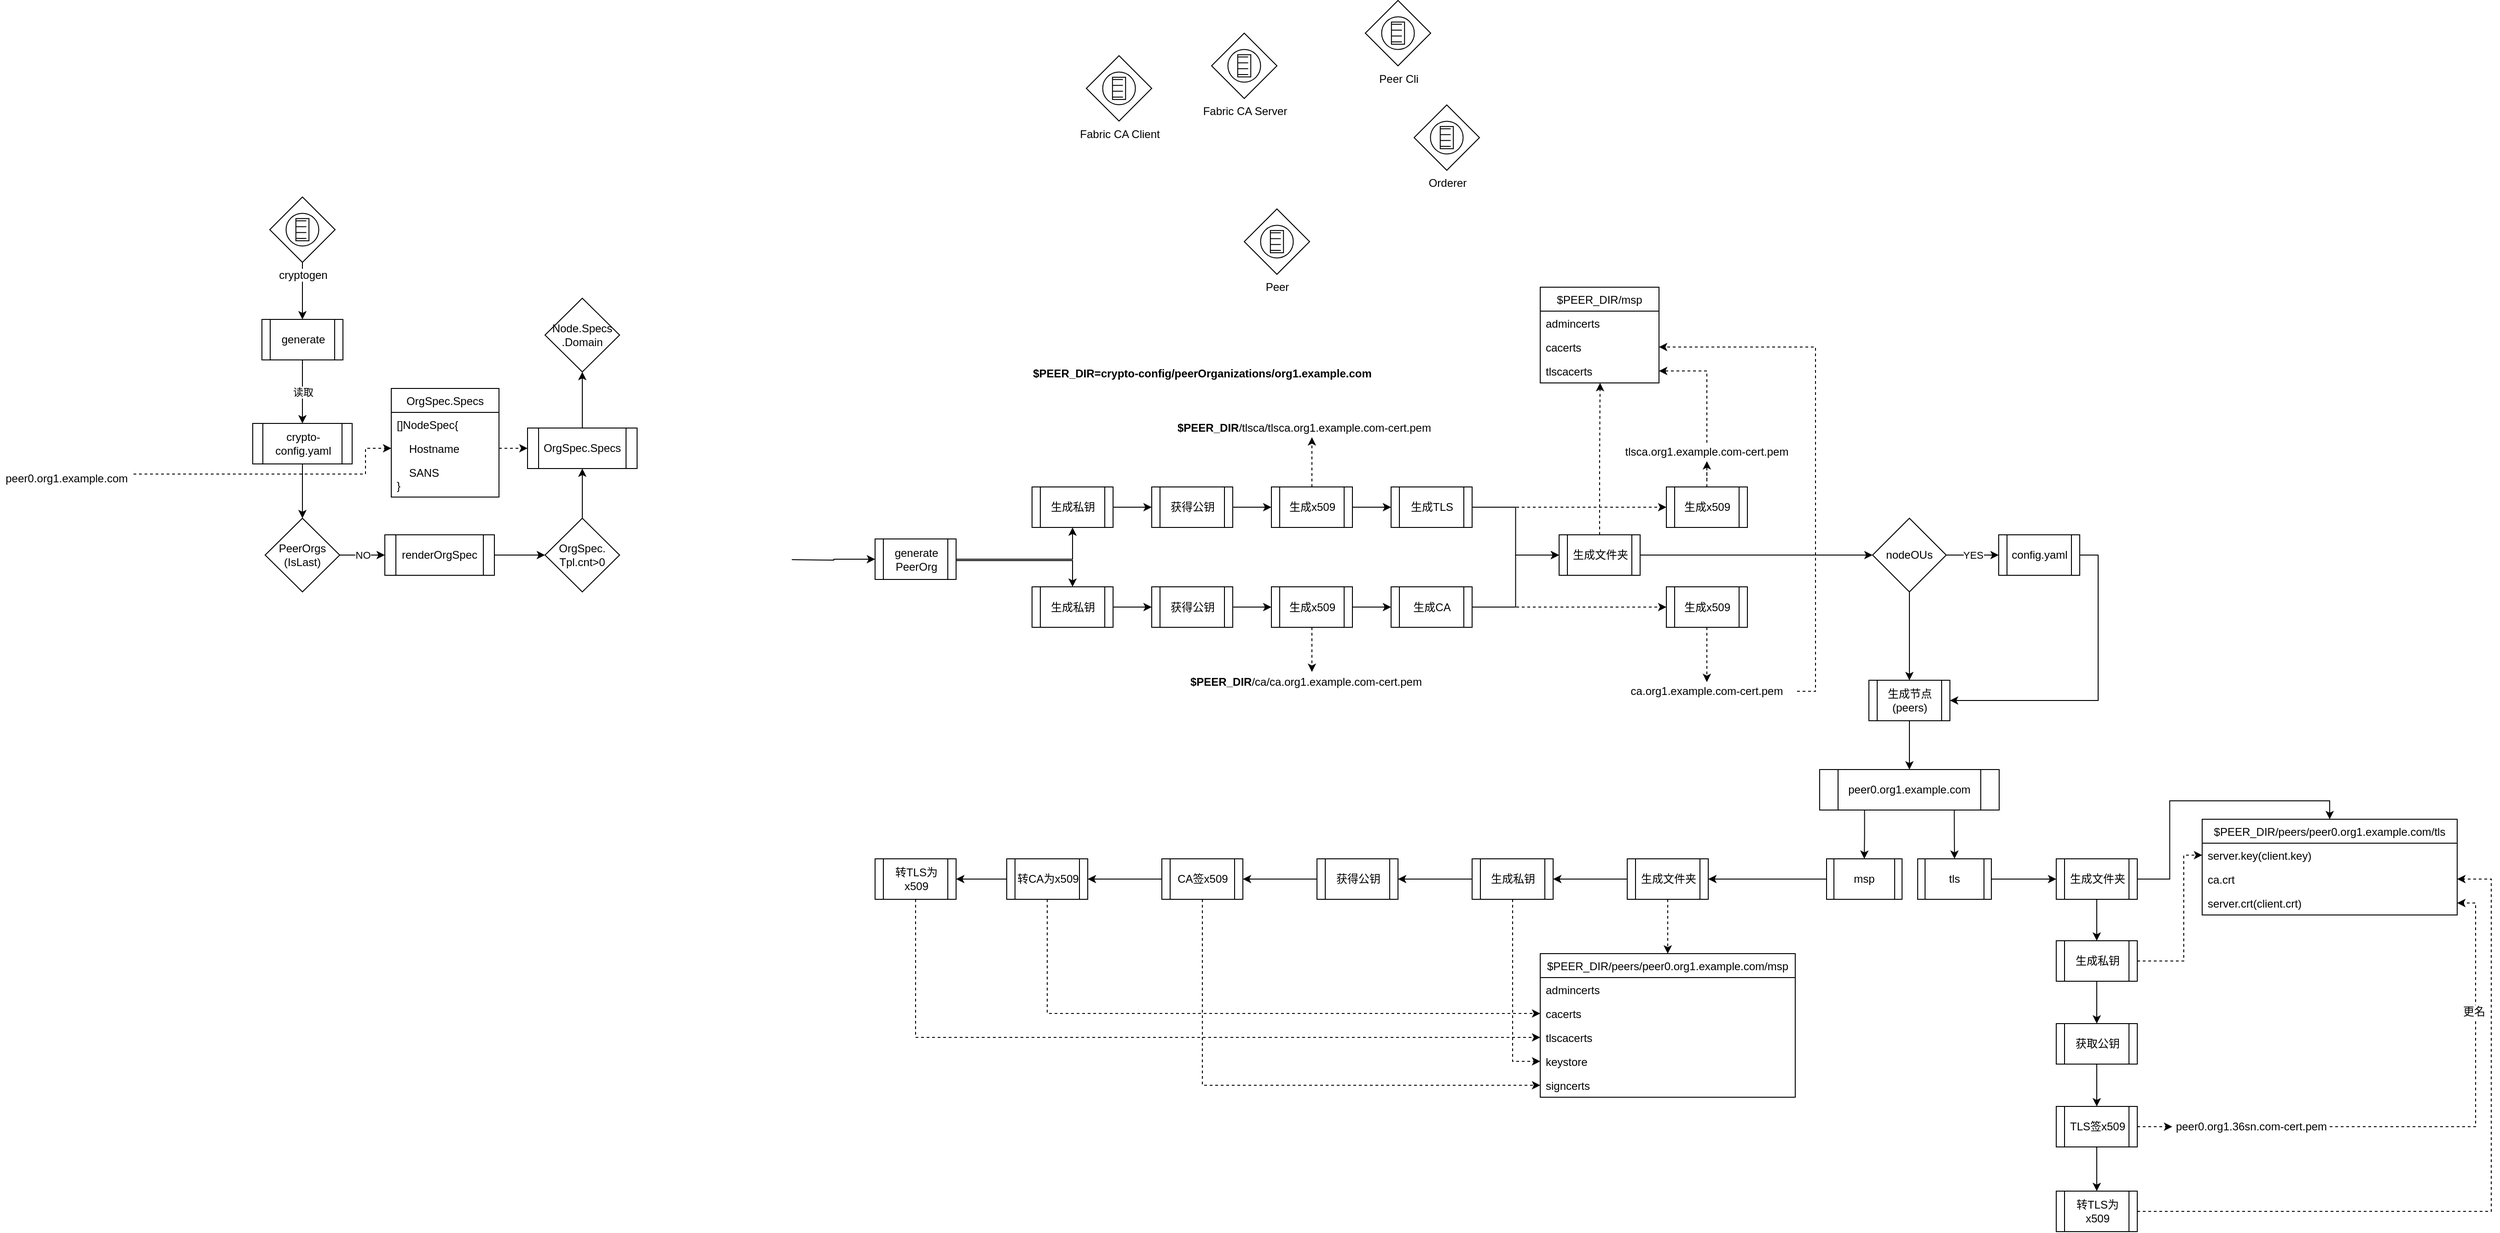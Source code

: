 <mxfile version="12.3.9" type="github" pages="1">
  <diagram id="f92AYcMgAs4UJ2Xm7mpZ" name="第 1 页">
    <mxGraphModel dx="2622" dy="794" grid="0" gridSize="10" guides="1" tooltips="1" connect="1" arrows="1" fold="1" page="0" pageScale="1" pageWidth="827" pageHeight="1169" math="0" shadow="0">
      <root>
        <mxCell id="0"/>
        <mxCell id="1" parent="0"/>
        <mxCell id="DQnRa8WI4qb7TQZ2dNu7-1" value="Fabric CA Server" style="shape=mxgraph.bpmn.shape;html=1;verticalLabelPosition=bottom;labelBackgroundColor=#ffffff;verticalAlign=top;align=center;perimeter=rhombusPerimeter;background=gateway;outlineConnect=0;outline=standard;symbol=conditional;" parent="1" vertex="1">
          <mxGeometry x="248" y="334" width="71" height="71" as="geometry"/>
        </mxCell>
        <mxCell id="DQnRa8WI4qb7TQZ2dNu7-2" value="Orderer" style="shape=mxgraph.bpmn.shape;html=1;verticalLabelPosition=bottom;labelBackgroundColor=#ffffff;verticalAlign=top;align=center;perimeter=rhombusPerimeter;background=gateway;outlineConnect=0;outline=standard;symbol=conditional;" parent="1" vertex="1">
          <mxGeometry x="468" y="412" width="71" height="71" as="geometry"/>
        </mxCell>
        <mxCell id="DQnRa8WI4qb7TQZ2dNu7-3" value="Peer&lt;br&gt;" style="shape=mxgraph.bpmn.shape;html=1;verticalLabelPosition=bottom;labelBackgroundColor=#ffffff;verticalAlign=top;align=center;perimeter=rhombusPerimeter;background=gateway;outlineConnect=0;outline=standard;symbol=conditional;" parent="1" vertex="1">
          <mxGeometry x="283.5" y="525" width="71" height="71" as="geometry"/>
        </mxCell>
        <mxCell id="DQnRa8WI4qb7TQZ2dNu7-4" value="Fabric CA Client&lt;br&gt;" style="shape=mxgraph.bpmn.shape;html=1;verticalLabelPosition=bottom;labelBackgroundColor=#ffffff;verticalAlign=top;align=center;perimeter=rhombusPerimeter;background=gateway;outlineConnect=0;outline=standard;symbol=conditional;" parent="1" vertex="1">
          <mxGeometry x="112" y="358.5" width="71" height="71" as="geometry"/>
        </mxCell>
        <mxCell id="DQnRa8WI4qb7TQZ2dNu7-5" value="Peer Cli" style="shape=mxgraph.bpmn.shape;html=1;verticalLabelPosition=bottom;labelBackgroundColor=#ffffff;verticalAlign=top;align=center;perimeter=rhombusPerimeter;background=gateway;outlineConnect=0;outline=standard;symbol=conditional;" parent="1" vertex="1">
          <mxGeometry x="415" y="298.5" width="71" height="71" as="geometry"/>
        </mxCell>
        <mxCell id="DQnRa8WI4qb7TQZ2dNu7-8" style="edgeStyle=orthogonalEdgeStyle;rounded=0;orthogonalLoop=1;jettySize=auto;html=1;exitX=0.994;exitY=0.534;exitDx=0;exitDy=0;exitPerimeter=0;" parent="1" source="2XtKdSQXf2IN935TtIKF-2" target="DQnRa8WI4qb7TQZ2dNu7-7" edge="1">
          <mxGeometry relative="1" as="geometry">
            <mxPoint x="-500" y="907" as="sourcePoint"/>
          </mxGeometry>
        </mxCell>
        <mxCell id="DQnRa8WI4qb7TQZ2dNu7-23" style="edgeStyle=orthogonalEdgeStyle;rounded=0;orthogonalLoop=1;jettySize=auto;html=1;exitX=1;exitY=0.5;exitDx=0;exitDy=0;" parent="1" source="2XtKdSQXf2IN935TtIKF-2" target="DQnRa8WI4qb7TQZ2dNu7-17" edge="1">
          <mxGeometry relative="1" as="geometry">
            <mxPoint x="-500" y="907" as="sourcePoint"/>
          </mxGeometry>
        </mxCell>
        <mxCell id="DQnRa8WI4qb7TQZ2dNu7-12" style="edgeStyle=orthogonalEdgeStyle;rounded=0;orthogonalLoop=1;jettySize=auto;html=1;exitX=1;exitY=0.5;exitDx=0;exitDy=0;" parent="1" source="DQnRa8WI4qb7TQZ2dNu7-7" target="DQnRa8WI4qb7TQZ2dNu7-10" edge="1">
          <mxGeometry relative="1" as="geometry"/>
        </mxCell>
        <mxCell id="DQnRa8WI4qb7TQZ2dNu7-7" value="生成私钥" style="shape=process;whiteSpace=wrap;html=1;backgroundOutline=1;" parent="1" vertex="1">
          <mxGeometry x="53" y="935.5" width="88" height="44" as="geometry"/>
        </mxCell>
        <mxCell id="DQnRa8WI4qb7TQZ2dNu7-13" style="edgeStyle=orthogonalEdgeStyle;rounded=0;orthogonalLoop=1;jettySize=auto;html=1;exitX=1;exitY=0.5;exitDx=0;exitDy=0;" parent="1" source="DQnRa8WI4qb7TQZ2dNu7-10" target="DQnRa8WI4qb7TQZ2dNu7-11" edge="1">
          <mxGeometry relative="1" as="geometry"/>
        </mxCell>
        <mxCell id="DQnRa8WI4qb7TQZ2dNu7-10" value="获得公钥" style="shape=process;whiteSpace=wrap;html=1;backgroundOutline=1;" parent="1" vertex="1">
          <mxGeometry x="183" y="935.5" width="88" height="44" as="geometry"/>
        </mxCell>
        <mxCell id="DQnRa8WI4qb7TQZ2dNu7-15" style="edgeStyle=orthogonalEdgeStyle;rounded=0;orthogonalLoop=1;jettySize=auto;html=1;exitX=1;exitY=0.5;exitDx=0;exitDy=0;" parent="1" source="DQnRa8WI4qb7TQZ2dNu7-11" target="DQnRa8WI4qb7TQZ2dNu7-14" edge="1">
          <mxGeometry relative="1" as="geometry"/>
        </mxCell>
        <mxCell id="DQnRa8WI4qb7TQZ2dNu7-25" style="edgeStyle=orthogonalEdgeStyle;rounded=0;orthogonalLoop=1;jettySize=auto;html=1;exitX=0.5;exitY=1;exitDx=0;exitDy=0;dashed=1;" parent="1" source="DQnRa8WI4qb7TQZ2dNu7-11" edge="1">
          <mxGeometry relative="1" as="geometry">
            <mxPoint x="357" y="1028" as="targetPoint"/>
            <Array as="points">
              <mxPoint x="357" y="993"/>
              <mxPoint x="357" y="993"/>
            </Array>
          </mxGeometry>
        </mxCell>
        <mxCell id="DQnRa8WI4qb7TQZ2dNu7-11" value="生成x509" style="shape=process;whiteSpace=wrap;html=1;backgroundOutline=1;" parent="1" vertex="1">
          <mxGeometry x="313" y="935.5" width="88" height="44" as="geometry"/>
        </mxCell>
        <mxCell id="iKKrUd_esFu9r2qwNutK-3" style="edgeStyle=orthogonalEdgeStyle;rounded=0;orthogonalLoop=1;jettySize=auto;html=1;exitX=1;exitY=0.5;exitDx=0;exitDy=0;entryX=0;entryY=0.5;entryDx=0;entryDy=0;" parent="1" source="DQnRa8WI4qb7TQZ2dNu7-14" target="iKKrUd_esFu9r2qwNutK-1" edge="1">
          <mxGeometry relative="1" as="geometry"/>
        </mxCell>
        <mxCell id="iKKrUd_esFu9r2qwNutK-34" style="edgeStyle=orthogonalEdgeStyle;rounded=0;orthogonalLoop=1;jettySize=auto;html=1;exitX=1;exitY=0.5;exitDx=0;exitDy=0;dashed=1;" parent="1" source="DQnRa8WI4qb7TQZ2dNu7-14" target="iKKrUd_esFu9r2qwNutK-13" edge="1">
          <mxGeometry relative="1" as="geometry"/>
        </mxCell>
        <mxCell id="DQnRa8WI4qb7TQZ2dNu7-14" value="生成CA" style="shape=process;whiteSpace=wrap;html=1;backgroundOutline=1;" parent="1" vertex="1">
          <mxGeometry x="443" y="935.5" width="88" height="44" as="geometry"/>
        </mxCell>
        <mxCell id="DQnRa8WI4qb7TQZ2dNu7-16" style="edgeStyle=orthogonalEdgeStyle;rounded=0;orthogonalLoop=1;jettySize=auto;html=1;exitX=1;exitY=0.5;exitDx=0;exitDy=0;" parent="1" source="DQnRa8WI4qb7TQZ2dNu7-17" target="DQnRa8WI4qb7TQZ2dNu7-19" edge="1">
          <mxGeometry relative="1" as="geometry"/>
        </mxCell>
        <mxCell id="DQnRa8WI4qb7TQZ2dNu7-17" value="生成私钥" style="shape=process;whiteSpace=wrap;html=1;backgroundOutline=1;" parent="1" vertex="1">
          <mxGeometry x="53" y="827" width="88" height="44" as="geometry"/>
        </mxCell>
        <mxCell id="DQnRa8WI4qb7TQZ2dNu7-18" style="edgeStyle=orthogonalEdgeStyle;rounded=0;orthogonalLoop=1;jettySize=auto;html=1;exitX=1;exitY=0.5;exitDx=0;exitDy=0;" parent="1" source="DQnRa8WI4qb7TQZ2dNu7-19" target="DQnRa8WI4qb7TQZ2dNu7-21" edge="1">
          <mxGeometry relative="1" as="geometry"/>
        </mxCell>
        <mxCell id="DQnRa8WI4qb7TQZ2dNu7-19" value="获得公钥" style="shape=process;whiteSpace=wrap;html=1;backgroundOutline=1;" parent="1" vertex="1">
          <mxGeometry x="183" y="827" width="88" height="44" as="geometry"/>
        </mxCell>
        <mxCell id="DQnRa8WI4qb7TQZ2dNu7-20" style="edgeStyle=orthogonalEdgeStyle;rounded=0;orthogonalLoop=1;jettySize=auto;html=1;exitX=1;exitY=0.5;exitDx=0;exitDy=0;" parent="1" source="DQnRa8WI4qb7TQZ2dNu7-21" target="DQnRa8WI4qb7TQZ2dNu7-22" edge="1">
          <mxGeometry relative="1" as="geometry"/>
        </mxCell>
        <mxCell id="DQnRa8WI4qb7TQZ2dNu7-27" style="edgeStyle=orthogonalEdgeStyle;rounded=0;orthogonalLoop=1;jettySize=auto;html=1;exitX=0.5;exitY=0;exitDx=0;exitDy=0;dashed=1;" parent="1" source="DQnRa8WI4qb7TQZ2dNu7-21" target="DQnRa8WI4qb7TQZ2dNu7-26" edge="1">
          <mxGeometry relative="1" as="geometry"/>
        </mxCell>
        <mxCell id="DQnRa8WI4qb7TQZ2dNu7-21" value="生成x509" style="shape=process;whiteSpace=wrap;html=1;backgroundOutline=1;" parent="1" vertex="1">
          <mxGeometry x="313" y="827" width="88" height="44" as="geometry"/>
        </mxCell>
        <mxCell id="iKKrUd_esFu9r2qwNutK-2" style="edgeStyle=orthogonalEdgeStyle;rounded=0;orthogonalLoop=1;jettySize=auto;html=1;exitX=1;exitY=0.5;exitDx=0;exitDy=0;entryX=0;entryY=0.5;entryDx=0;entryDy=0;" parent="1" source="DQnRa8WI4qb7TQZ2dNu7-22" target="iKKrUd_esFu9r2qwNutK-1" edge="1">
          <mxGeometry relative="1" as="geometry"/>
        </mxCell>
        <mxCell id="iKKrUd_esFu9r2qwNutK-33" style="edgeStyle=orthogonalEdgeStyle;rounded=0;orthogonalLoop=1;jettySize=auto;html=1;exitX=1;exitY=0.5;exitDx=0;exitDy=0;dashed=1;" parent="1" source="DQnRa8WI4qb7TQZ2dNu7-22" target="iKKrUd_esFu9r2qwNutK-17" edge="1">
          <mxGeometry relative="1" as="geometry"/>
        </mxCell>
        <mxCell id="DQnRa8WI4qb7TQZ2dNu7-22" value="生成TLS" style="shape=process;whiteSpace=wrap;html=1;backgroundOutline=1;" parent="1" vertex="1">
          <mxGeometry x="443" y="827" width="88" height="44" as="geometry"/>
        </mxCell>
        <mxCell id="DQnRa8WI4qb7TQZ2dNu7-24" value="&lt;span style=&quot;font-weight: 700 ; text-align: center&quot;&gt;$PEER_DIR&lt;/span&gt;/ca/ca.&lt;span style=&quot;text-align: center&quot;&gt;org1.example.com-cert.pem&lt;/span&gt;" style="text;html=1;strokeColor=none;fillColor=none;align=left;verticalAlign=middle;whiteSpace=wrap;rounded=0;" parent="1" vertex="1">
          <mxGeometry x="223" y="1029" width="268" height="20" as="geometry"/>
        </mxCell>
        <mxCell id="DQnRa8WI4qb7TQZ2dNu7-26" value="&lt;span style=&quot;font-weight: 700 ; text-align: center&quot;&gt;$PEER_DIR&lt;/span&gt;/tlsca/tlsca.&lt;span style=&quot;text-align: center&quot;&gt;org1.example.com-cert.pem&lt;/span&gt;" style="text;html=1;strokeColor=none;fillColor=none;align=left;verticalAlign=middle;whiteSpace=wrap;rounded=0;" parent="1" vertex="1">
          <mxGeometry x="209" y="753" width="296" height="20" as="geometry"/>
        </mxCell>
        <mxCell id="iKKrUd_esFu9r2qwNutK-39" style="edgeStyle=orthogonalEdgeStyle;rounded=0;orthogonalLoop=1;jettySize=auto;html=1;exitX=0.5;exitY=0;exitDx=0;exitDy=0;entryX=0.504;entryY=1;entryDx=0;entryDy=0;entryPerimeter=0;dashed=1;" parent="1" source="iKKrUd_esFu9r2qwNutK-1" target="iKKrUd_esFu9r2qwNutK-8" edge="1">
          <mxGeometry relative="1" as="geometry"/>
        </mxCell>
        <mxCell id="iKKrUd_esFu9r2qwNutK-40" style="edgeStyle=orthogonalEdgeStyle;rounded=0;orthogonalLoop=1;jettySize=auto;html=1;exitX=1;exitY=0.5;exitDx=0;exitDy=0;entryX=0;entryY=0.5;entryDx=0;entryDy=0;" parent="1" source="iKKrUd_esFu9r2qwNutK-1" target="iKKrUd_esFu9r2qwNutK-41" edge="1">
          <mxGeometry relative="1" as="geometry">
            <mxPoint x="981" y="901" as="targetPoint"/>
          </mxGeometry>
        </mxCell>
        <mxCell id="iKKrUd_esFu9r2qwNutK-1" value="生成文件夹" style="shape=process;whiteSpace=wrap;html=1;backgroundOutline=1;" parent="1" vertex="1">
          <mxGeometry x="625.5" y="879" width="88" height="44" as="geometry"/>
        </mxCell>
        <mxCell id="iKKrUd_esFu9r2qwNutK-5" value="$PEER_DIR/msp" style="swimlane;fontStyle=0;childLayout=stackLayout;horizontal=1;startSize=26;fillColor=none;horizontalStack=0;resizeParent=1;resizeParentMax=0;resizeLast=0;collapsible=1;marginBottom=0;" parent="1" vertex="1">
          <mxGeometry x="605" y="610" width="129" height="104" as="geometry"/>
        </mxCell>
        <mxCell id="iKKrUd_esFu9r2qwNutK-6" value="admincerts" style="text;strokeColor=none;fillColor=none;align=left;verticalAlign=top;spacingLeft=4;spacingRight=4;overflow=hidden;rotatable=0;points=[[0,0.5],[1,0.5]];portConstraint=eastwest;" parent="iKKrUd_esFu9r2qwNutK-5" vertex="1">
          <mxGeometry y="26" width="129" height="26" as="geometry"/>
        </mxCell>
        <mxCell id="iKKrUd_esFu9r2qwNutK-7" value="cacerts" style="text;strokeColor=none;fillColor=none;align=left;verticalAlign=top;spacingLeft=4;spacingRight=4;overflow=hidden;rotatable=0;points=[[0,0.5],[1,0.5]];portConstraint=eastwest;" parent="iKKrUd_esFu9r2qwNutK-5" vertex="1">
          <mxGeometry y="52" width="129" height="26" as="geometry"/>
        </mxCell>
        <mxCell id="iKKrUd_esFu9r2qwNutK-8" value="tlscacerts" style="text;strokeColor=none;fillColor=none;align=left;verticalAlign=top;spacingLeft=4;spacingRight=4;overflow=hidden;rotatable=0;points=[[0,0.5],[1,0.5]];portConstraint=eastwest;" parent="iKKrUd_esFu9r2qwNutK-5" vertex="1">
          <mxGeometry y="78" width="129" height="26" as="geometry"/>
        </mxCell>
        <mxCell id="iKKrUd_esFu9r2qwNutK-12" value="$PEER_DIR=&lt;span style=&quot;text-align: left&quot;&gt;crypto-config/peerOrganizations/org1.example.com&lt;/span&gt;" style="text;html=1;strokeColor=none;fillColor=none;align=center;verticalAlign=middle;whiteSpace=wrap;rounded=0;fontStyle=1" parent="1" vertex="1">
          <mxGeometry x="47" y="694" width="382" height="20" as="geometry"/>
        </mxCell>
        <mxCell id="iKKrUd_esFu9r2qwNutK-35" style="edgeStyle=orthogonalEdgeStyle;rounded=0;orthogonalLoop=1;jettySize=auto;html=1;exitX=0.5;exitY=1;exitDx=0;exitDy=0;entryX=0.5;entryY=0;entryDx=0;entryDy=0;dashed=1;" parent="1" source="iKKrUd_esFu9r2qwNutK-13" target="iKKrUd_esFu9r2qwNutK-31" edge="1">
          <mxGeometry relative="1" as="geometry"/>
        </mxCell>
        <mxCell id="iKKrUd_esFu9r2qwNutK-13" value="生成x509" style="shape=process;whiteSpace=wrap;html=1;backgroundOutline=1;" parent="1" vertex="1">
          <mxGeometry x="742" y="935.5" width="88" height="44" as="geometry"/>
        </mxCell>
        <mxCell id="iKKrUd_esFu9r2qwNutK-36" style="edgeStyle=orthogonalEdgeStyle;rounded=0;orthogonalLoop=1;jettySize=auto;html=1;exitX=0.5;exitY=0;exitDx=0;exitDy=0;dashed=1;" parent="1" source="iKKrUd_esFu9r2qwNutK-17" target="iKKrUd_esFu9r2qwNutK-29" edge="1">
          <mxGeometry relative="1" as="geometry"/>
        </mxCell>
        <mxCell id="iKKrUd_esFu9r2qwNutK-17" value="生成x509" style="shape=process;whiteSpace=wrap;html=1;backgroundOutline=1;" parent="1" vertex="1">
          <mxGeometry x="742" y="827" width="88" height="44" as="geometry"/>
        </mxCell>
        <mxCell id="iKKrUd_esFu9r2qwNutK-37" style="edgeStyle=orthogonalEdgeStyle;rounded=0;orthogonalLoop=1;jettySize=auto;html=1;exitX=0.5;exitY=0;exitDx=0;exitDy=0;entryX=1;entryY=0.5;entryDx=0;entryDy=0;dashed=1;" parent="1" source="iKKrUd_esFu9r2qwNutK-29" target="iKKrUd_esFu9r2qwNutK-8" edge="1">
          <mxGeometry relative="1" as="geometry"/>
        </mxCell>
        <mxCell id="iKKrUd_esFu9r2qwNutK-29" value="&lt;span style=&quot;text-align: left&quot;&gt;tlsca.&lt;/span&gt;org1.example.com-cert.pem" style="text;html=1;strokeColor=none;fillColor=none;align=center;verticalAlign=middle;whiteSpace=wrap;rounded=0;" parent="1" vertex="1">
          <mxGeometry x="688" y="779" width="196" height="20" as="geometry"/>
        </mxCell>
        <mxCell id="iKKrUd_esFu9r2qwNutK-38" style="edgeStyle=orthogonalEdgeStyle;rounded=0;orthogonalLoop=1;jettySize=auto;html=1;exitX=1;exitY=0.5;exitDx=0;exitDy=0;entryX=1;entryY=0.5;entryDx=0;entryDy=0;dashed=1;" parent="1" source="iKKrUd_esFu9r2qwNutK-31" target="iKKrUd_esFu9r2qwNutK-7" edge="1">
          <mxGeometry relative="1" as="geometry"/>
        </mxCell>
        <mxCell id="iKKrUd_esFu9r2qwNutK-31" value="&lt;span style=&quot;text-align: left&quot;&gt;ca.&lt;/span&gt;org1.example.com-cert.pem" style="text;html=1;strokeColor=none;fillColor=none;align=center;verticalAlign=middle;whiteSpace=wrap;rounded=0;" parent="1" vertex="1">
          <mxGeometry x="688" y="1039" width="196" height="20" as="geometry"/>
        </mxCell>
        <mxCell id="iKKrUd_esFu9r2qwNutK-43" value="YES" style="edgeStyle=orthogonalEdgeStyle;rounded=0;orthogonalLoop=1;jettySize=auto;html=1;exitX=1;exitY=0.5;exitDx=0;exitDy=0;entryX=0;entryY=0.5;entryDx=0;entryDy=0;" parent="1" source="iKKrUd_esFu9r2qwNutK-41" target="iKKrUd_esFu9r2qwNutK-42" edge="1">
          <mxGeometry relative="1" as="geometry"/>
        </mxCell>
        <mxCell id="iKKrUd_esFu9r2qwNutK-45" style="edgeStyle=orthogonalEdgeStyle;rounded=0;orthogonalLoop=1;jettySize=auto;html=1;exitX=0.5;exitY=1;exitDx=0;exitDy=0;" parent="1" source="iKKrUd_esFu9r2qwNutK-41" target="iKKrUd_esFu9r2qwNutK-44" edge="1">
          <mxGeometry relative="1" as="geometry"/>
        </mxCell>
        <mxCell id="iKKrUd_esFu9r2qwNutK-41" value="nodeOUs" style="rhombus;whiteSpace=wrap;html=1;" parent="1" vertex="1">
          <mxGeometry x="966" y="861" width="80" height="80" as="geometry"/>
        </mxCell>
        <mxCell id="iKKrUd_esFu9r2qwNutK-46" style="edgeStyle=orthogonalEdgeStyle;rounded=0;orthogonalLoop=1;jettySize=auto;html=1;exitX=1;exitY=0.5;exitDx=0;exitDy=0;entryX=1;entryY=0.5;entryDx=0;entryDy=0;" parent="1" source="iKKrUd_esFu9r2qwNutK-42" target="iKKrUd_esFu9r2qwNutK-44" edge="1">
          <mxGeometry relative="1" as="geometry"/>
        </mxCell>
        <mxCell id="iKKrUd_esFu9r2qwNutK-42" value="config.yaml" style="shape=process;whiteSpace=wrap;html=1;backgroundOutline=1;" parent="1" vertex="1">
          <mxGeometry x="1103" y="879" width="88" height="44" as="geometry"/>
        </mxCell>
        <mxCell id="iKKrUd_esFu9r2qwNutK-48" style="edgeStyle=orthogonalEdgeStyle;rounded=0;orthogonalLoop=1;jettySize=auto;html=1;exitX=0.5;exitY=1;exitDx=0;exitDy=0;" parent="1" source="iKKrUd_esFu9r2qwNutK-44" target="iKKrUd_esFu9r2qwNutK-47" edge="1">
          <mxGeometry relative="1" as="geometry"/>
        </mxCell>
        <mxCell id="iKKrUd_esFu9r2qwNutK-44" value="生成节点(peers)" style="shape=process;whiteSpace=wrap;html=1;backgroundOutline=1;" parent="1" vertex="1">
          <mxGeometry x="962" y="1037" width="88" height="44" as="geometry"/>
        </mxCell>
        <mxCell id="iKKrUd_esFu9r2qwNutK-51" style="edgeStyle=orthogonalEdgeStyle;rounded=0;orthogonalLoop=1;jettySize=auto;html=1;exitX=0.25;exitY=1;exitDx=0;exitDy=0;" parent="1" source="iKKrUd_esFu9r2qwNutK-47" target="iKKrUd_esFu9r2qwNutK-49" edge="1">
          <mxGeometry relative="1" as="geometry"/>
        </mxCell>
        <mxCell id="iKKrUd_esFu9r2qwNutK-52" style="edgeStyle=orthogonalEdgeStyle;rounded=0;orthogonalLoop=1;jettySize=auto;html=1;exitX=0.75;exitY=1;exitDx=0;exitDy=0;" parent="1" source="iKKrUd_esFu9r2qwNutK-47" target="iKKrUd_esFu9r2qwNutK-50" edge="1">
          <mxGeometry relative="1" as="geometry"/>
        </mxCell>
        <mxCell id="iKKrUd_esFu9r2qwNutK-47" value="peer0.org1.example.com" style="shape=process;whiteSpace=wrap;html=1;backgroundOutline=1;" parent="1" vertex="1">
          <mxGeometry x="908.5" y="1134" width="195" height="44" as="geometry"/>
        </mxCell>
        <mxCell id="iKKrUd_esFu9r2qwNutK-54" style="edgeStyle=orthogonalEdgeStyle;rounded=0;orthogonalLoop=1;jettySize=auto;html=1;exitX=0;exitY=0.5;exitDx=0;exitDy=0;entryX=1;entryY=0.5;entryDx=0;entryDy=0;" parent="1" source="iKKrUd_esFu9r2qwNutK-49" target="iKKrUd_esFu9r2qwNutK-53" edge="1">
          <mxGeometry relative="1" as="geometry"/>
        </mxCell>
        <mxCell id="iKKrUd_esFu9r2qwNutK-49" value="msp" style="shape=process;whiteSpace=wrap;html=1;backgroundOutline=1;" parent="1" vertex="1">
          <mxGeometry x="916" y="1231" width="82" height="44" as="geometry"/>
        </mxCell>
        <mxCell id="iKKrUd_esFu9r2qwNutK-82" style="edgeStyle=orthogonalEdgeStyle;rounded=0;orthogonalLoop=1;jettySize=auto;html=1;exitX=1;exitY=0.5;exitDx=0;exitDy=0;" parent="1" source="iKKrUd_esFu9r2qwNutK-50" target="iKKrUd_esFu9r2qwNutK-81" edge="1">
          <mxGeometry relative="1" as="geometry"/>
        </mxCell>
        <mxCell id="iKKrUd_esFu9r2qwNutK-50" value="tls" style="shape=process;whiteSpace=wrap;html=1;backgroundOutline=1;" parent="1" vertex="1">
          <mxGeometry x="1015" y="1231" width="80" height="44" as="geometry"/>
        </mxCell>
        <mxCell id="iKKrUd_esFu9r2qwNutK-60" style="edgeStyle=orthogonalEdgeStyle;rounded=0;orthogonalLoop=1;jettySize=auto;html=1;exitX=0.5;exitY=1;exitDx=0;exitDy=0;dashed=1;" parent="1" source="iKKrUd_esFu9r2qwNutK-53" target="iKKrUd_esFu9r2qwNutK-56" edge="1">
          <mxGeometry relative="1" as="geometry"/>
        </mxCell>
        <mxCell id="iKKrUd_esFu9r2qwNutK-64" style="edgeStyle=orthogonalEdgeStyle;rounded=0;orthogonalLoop=1;jettySize=auto;html=1;exitX=0;exitY=0.5;exitDx=0;exitDy=0;" parent="1" source="iKKrUd_esFu9r2qwNutK-53" target="iKKrUd_esFu9r2qwNutK-63" edge="1">
          <mxGeometry relative="1" as="geometry"/>
        </mxCell>
        <mxCell id="iKKrUd_esFu9r2qwNutK-53" value="生成文件夹" style="shape=process;whiteSpace=wrap;html=1;backgroundOutline=1;" parent="1" vertex="1">
          <mxGeometry x="699.5" y="1231" width="88" height="44" as="geometry"/>
        </mxCell>
        <mxCell id="iKKrUd_esFu9r2qwNutK-56" value="$PEER_DIR/peers/peer0.org1.example.com/msp" style="swimlane;fontStyle=0;childLayout=stackLayout;horizontal=1;startSize=26;fillColor=none;horizontalStack=0;resizeParent=1;resizeParentMax=0;resizeLast=0;collapsible=1;marginBottom=0;" parent="1" vertex="1">
          <mxGeometry x="605" y="1334" width="277" height="156" as="geometry"/>
        </mxCell>
        <mxCell id="iKKrUd_esFu9r2qwNutK-57" value="admincerts" style="text;strokeColor=none;fillColor=none;align=left;verticalAlign=top;spacingLeft=4;spacingRight=4;overflow=hidden;rotatable=0;points=[[0,0.5],[1,0.5]];portConstraint=eastwest;" parent="iKKrUd_esFu9r2qwNutK-56" vertex="1">
          <mxGeometry y="26" width="277" height="26" as="geometry"/>
        </mxCell>
        <mxCell id="iKKrUd_esFu9r2qwNutK-58" value="cacerts" style="text;strokeColor=none;fillColor=none;align=left;verticalAlign=top;spacingLeft=4;spacingRight=4;overflow=hidden;rotatable=0;points=[[0,0.5],[1,0.5]];portConstraint=eastwest;" parent="iKKrUd_esFu9r2qwNutK-56" vertex="1">
          <mxGeometry y="52" width="277" height="26" as="geometry"/>
        </mxCell>
        <mxCell id="iKKrUd_esFu9r2qwNutK-59" value="tlscacerts" style="text;strokeColor=none;fillColor=none;align=left;verticalAlign=top;spacingLeft=4;spacingRight=4;overflow=hidden;rotatable=0;points=[[0,0.5],[1,0.5]];portConstraint=eastwest;" parent="iKKrUd_esFu9r2qwNutK-56" vertex="1">
          <mxGeometry y="78" width="277" height="26" as="geometry"/>
        </mxCell>
        <mxCell id="iKKrUd_esFu9r2qwNutK-61" value="keystore" style="text;strokeColor=none;fillColor=none;align=left;verticalAlign=top;spacingLeft=4;spacingRight=4;overflow=hidden;rotatable=0;points=[[0,0.5],[1,0.5]];portConstraint=eastwest;" parent="iKKrUd_esFu9r2qwNutK-56" vertex="1">
          <mxGeometry y="104" width="277" height="26" as="geometry"/>
        </mxCell>
        <mxCell id="iKKrUd_esFu9r2qwNutK-62" value="signcerts" style="text;strokeColor=none;fillColor=none;align=left;verticalAlign=top;spacingLeft=4;spacingRight=4;overflow=hidden;rotatable=0;points=[[0,0.5],[1,0.5]];portConstraint=eastwest;" parent="iKKrUd_esFu9r2qwNutK-56" vertex="1">
          <mxGeometry y="130" width="277" height="26" as="geometry"/>
        </mxCell>
        <mxCell id="iKKrUd_esFu9r2qwNutK-65" style="edgeStyle=orthogonalEdgeStyle;rounded=0;orthogonalLoop=1;jettySize=auto;html=1;exitX=0.5;exitY=1;exitDx=0;exitDy=0;entryX=0;entryY=0.5;entryDx=0;entryDy=0;dashed=1;" parent="1" source="iKKrUd_esFu9r2qwNutK-63" target="iKKrUd_esFu9r2qwNutK-61" edge="1">
          <mxGeometry relative="1" as="geometry"/>
        </mxCell>
        <mxCell id="iKKrUd_esFu9r2qwNutK-67" style="edgeStyle=orthogonalEdgeStyle;rounded=0;orthogonalLoop=1;jettySize=auto;html=1;exitX=0;exitY=0.5;exitDx=0;exitDy=0;" parent="1" source="iKKrUd_esFu9r2qwNutK-63" target="iKKrUd_esFu9r2qwNutK-66" edge="1">
          <mxGeometry relative="1" as="geometry"/>
        </mxCell>
        <mxCell id="iKKrUd_esFu9r2qwNutK-63" value="生成私钥" style="shape=process;whiteSpace=wrap;html=1;backgroundOutline=1;" parent="1" vertex="1">
          <mxGeometry x="531" y="1231" width="88" height="44" as="geometry"/>
        </mxCell>
        <mxCell id="iKKrUd_esFu9r2qwNutK-69" style="edgeStyle=orthogonalEdgeStyle;rounded=0;orthogonalLoop=1;jettySize=auto;html=1;exitX=0;exitY=0.5;exitDx=0;exitDy=0;" parent="1" source="iKKrUd_esFu9r2qwNutK-66" target="iKKrUd_esFu9r2qwNutK-68" edge="1">
          <mxGeometry relative="1" as="geometry"/>
        </mxCell>
        <mxCell id="iKKrUd_esFu9r2qwNutK-66" value="获得公钥" style="shape=process;whiteSpace=wrap;html=1;backgroundOutline=1;" parent="1" vertex="1">
          <mxGeometry x="362.5" y="1231" width="88" height="44" as="geometry"/>
        </mxCell>
        <mxCell id="iKKrUd_esFu9r2qwNutK-70" style="edgeStyle=orthogonalEdgeStyle;rounded=0;orthogonalLoop=1;jettySize=auto;html=1;exitX=0.5;exitY=1;exitDx=0;exitDy=0;entryX=0;entryY=0.5;entryDx=0;entryDy=0;dashed=1;" parent="1" source="iKKrUd_esFu9r2qwNutK-68" target="iKKrUd_esFu9r2qwNutK-62" edge="1">
          <mxGeometry relative="1" as="geometry"/>
        </mxCell>
        <mxCell id="iKKrUd_esFu9r2qwNutK-98" style="edgeStyle=orthogonalEdgeStyle;rounded=0;orthogonalLoop=1;jettySize=auto;html=1;exitX=0;exitY=0.5;exitDx=0;exitDy=0;" parent="1" source="iKKrUd_esFu9r2qwNutK-68" target="iKKrUd_esFu9r2qwNutK-97" edge="1">
          <mxGeometry relative="1" as="geometry"/>
        </mxCell>
        <mxCell id="iKKrUd_esFu9r2qwNutK-68" value="CA签x509" style="shape=process;whiteSpace=wrap;html=1;backgroundOutline=1;" parent="1" vertex="1">
          <mxGeometry x="194" y="1231" width="88" height="44" as="geometry"/>
        </mxCell>
        <mxCell id="iKKrUd_esFu9r2qwNutK-75" value="$PEER_DIR/peers/peer0.org1.example.com/tls" style="swimlane;fontStyle=0;childLayout=stackLayout;horizontal=1;startSize=26;fillColor=none;horizontalStack=0;resizeParent=1;resizeParentMax=0;resizeLast=0;collapsible=1;marginBottom=0;" parent="1" vertex="1">
          <mxGeometry x="1324" y="1188" width="277" height="104" as="geometry"/>
        </mxCell>
        <mxCell id="iKKrUd_esFu9r2qwNutK-78" value="server.key(client.key)" style="text;strokeColor=none;fillColor=none;align=left;verticalAlign=top;spacingLeft=4;spacingRight=4;overflow=hidden;rotatable=0;points=[[0,0.5],[1,0.5]];portConstraint=eastwest;" parent="iKKrUd_esFu9r2qwNutK-75" vertex="1">
          <mxGeometry y="26" width="277" height="26" as="geometry"/>
        </mxCell>
        <mxCell id="iKKrUd_esFu9r2qwNutK-79" value="ca.crt" style="text;strokeColor=none;fillColor=none;align=left;verticalAlign=top;spacingLeft=4;spacingRight=4;overflow=hidden;rotatable=0;points=[[0,0.5],[1,0.5]];portConstraint=eastwest;" parent="iKKrUd_esFu9r2qwNutK-75" vertex="1">
          <mxGeometry y="52" width="277" height="26" as="geometry"/>
        </mxCell>
        <mxCell id="iKKrUd_esFu9r2qwNutK-80" value="server.crt(client.crt)" style="text;strokeColor=none;fillColor=none;align=left;verticalAlign=top;spacingLeft=4;spacingRight=4;overflow=hidden;rotatable=0;points=[[0,0.5],[1,0.5]];portConstraint=eastwest;" parent="iKKrUd_esFu9r2qwNutK-75" vertex="1">
          <mxGeometry y="78" width="277" height="26" as="geometry"/>
        </mxCell>
        <mxCell id="iKKrUd_esFu9r2qwNutK-83" style="edgeStyle=orthogonalEdgeStyle;rounded=0;orthogonalLoop=1;jettySize=auto;html=1;exitX=1;exitY=0.5;exitDx=0;exitDy=0;entryX=0.5;entryY=0;entryDx=0;entryDy=0;" parent="1" source="iKKrUd_esFu9r2qwNutK-81" target="iKKrUd_esFu9r2qwNutK-75" edge="1">
          <mxGeometry relative="1" as="geometry"/>
        </mxCell>
        <mxCell id="iKKrUd_esFu9r2qwNutK-85" style="edgeStyle=orthogonalEdgeStyle;rounded=0;orthogonalLoop=1;jettySize=auto;html=1;exitX=0.5;exitY=1;exitDx=0;exitDy=0;" parent="1" source="iKKrUd_esFu9r2qwNutK-81" target="iKKrUd_esFu9r2qwNutK-84" edge="1">
          <mxGeometry relative="1" as="geometry"/>
        </mxCell>
        <mxCell id="iKKrUd_esFu9r2qwNutK-81" value="生成文件夹" style="shape=process;whiteSpace=wrap;html=1;backgroundOutline=1;" parent="1" vertex="1">
          <mxGeometry x="1165.5" y="1231" width="88" height="44" as="geometry"/>
        </mxCell>
        <mxCell id="iKKrUd_esFu9r2qwNutK-103" style="edgeStyle=orthogonalEdgeStyle;rounded=0;orthogonalLoop=1;jettySize=auto;html=1;exitX=1;exitY=0.5;exitDx=0;exitDy=0;dashed=1;" parent="1" source="iKKrUd_esFu9r2qwNutK-84" target="iKKrUd_esFu9r2qwNutK-78" edge="1">
          <mxGeometry relative="1" as="geometry">
            <Array as="points">
              <mxPoint x="1304" y="1342"/>
              <mxPoint x="1304" y="1227"/>
            </Array>
          </mxGeometry>
        </mxCell>
        <mxCell id="iKKrUd_esFu9r2qwNutK-105" style="edgeStyle=orthogonalEdgeStyle;rounded=0;orthogonalLoop=1;jettySize=auto;html=1;exitX=0.5;exitY=1;exitDx=0;exitDy=0;entryX=0.5;entryY=0;entryDx=0;entryDy=0;" parent="1" source="iKKrUd_esFu9r2qwNutK-84" target="iKKrUd_esFu9r2qwNutK-104" edge="1">
          <mxGeometry relative="1" as="geometry"/>
        </mxCell>
        <mxCell id="iKKrUd_esFu9r2qwNutK-84" value="生成私钥" style="shape=process;whiteSpace=wrap;html=1;backgroundOutline=1;" parent="1" vertex="1">
          <mxGeometry x="1165.5" y="1320" width="88" height="44" as="geometry"/>
        </mxCell>
        <mxCell id="iKKrUd_esFu9r2qwNutK-89" style="edgeStyle=orthogonalEdgeStyle;rounded=0;orthogonalLoop=1;jettySize=auto;html=1;exitX=1;exitY=0.5;exitDx=0;exitDy=0;dashed=1;entryX=0;entryY=0.5;entryDx=0;entryDy=0;" parent="1" source="iKKrUd_esFu9r2qwNutK-86" target="iKKrUd_esFu9r2qwNutK-88" edge="1">
          <mxGeometry relative="1" as="geometry">
            <mxPoint x="1289" y="1522" as="targetPoint"/>
          </mxGeometry>
        </mxCell>
        <mxCell id="iKKrUd_esFu9r2qwNutK-96" style="edgeStyle=orthogonalEdgeStyle;rounded=0;orthogonalLoop=1;jettySize=auto;html=1;exitX=0.5;exitY=1;exitDx=0;exitDy=0;entryX=0.5;entryY=0;entryDx=0;entryDy=0;" parent="1" source="iKKrUd_esFu9r2qwNutK-86" target="iKKrUd_esFu9r2qwNutK-94" edge="1">
          <mxGeometry relative="1" as="geometry"/>
        </mxCell>
        <mxCell id="iKKrUd_esFu9r2qwNutK-86" value="TLS签x509" style="shape=process;whiteSpace=wrap;html=1;backgroundOutline=1;" parent="1" vertex="1">
          <mxGeometry x="1165.5" y="1500" width="88" height="44" as="geometry"/>
        </mxCell>
        <mxCell id="iKKrUd_esFu9r2qwNutK-90" style="edgeStyle=orthogonalEdgeStyle;rounded=0;orthogonalLoop=1;jettySize=auto;html=1;exitX=1;exitY=0.5;exitDx=0;exitDy=0;entryX=1;entryY=0.5;entryDx=0;entryDy=0;dashed=1;" parent="1" source="iKKrUd_esFu9r2qwNutK-88" target="iKKrUd_esFu9r2qwNutK-80" edge="1">
          <mxGeometry relative="1" as="geometry">
            <Array as="points">
              <mxPoint x="1621" y="1522"/>
              <mxPoint x="1621" y="1279"/>
            </Array>
          </mxGeometry>
        </mxCell>
        <mxCell id="iKKrUd_esFu9r2qwNutK-91" value="更名" style="text;html=1;align=center;verticalAlign=middle;resizable=0;points=[];;labelBackgroundColor=#ffffff;" parent="iKKrUd_esFu9r2qwNutK-90" vertex="1" connectable="0">
          <mxGeometry x="0.345" y="2" relative="1" as="geometry">
            <mxPoint as="offset"/>
          </mxGeometry>
        </mxCell>
        <mxCell id="iKKrUd_esFu9r2qwNutK-88" value="&lt;div style=&quot;text-align: left&quot;&gt;&lt;span&gt;peer0.org1.36sn.com-cert.pem&lt;/span&gt;&lt;/div&gt;" style="text;html=1;strokeColor=none;fillColor=none;align=center;verticalAlign=middle;whiteSpace=wrap;rounded=0;" parent="1" vertex="1">
          <mxGeometry x="1291.5" y="1512" width="171" height="20" as="geometry"/>
        </mxCell>
        <mxCell id="iKKrUd_esFu9r2qwNutK-95" style="edgeStyle=orthogonalEdgeStyle;rounded=0;orthogonalLoop=1;jettySize=auto;html=1;exitX=1;exitY=0.5;exitDx=0;exitDy=0;dashed=1;entryX=1;entryY=0.5;entryDx=0;entryDy=0;" parent="1" source="iKKrUd_esFu9r2qwNutK-94" target="iKKrUd_esFu9r2qwNutK-79" edge="1">
          <mxGeometry relative="1" as="geometry">
            <mxPoint x="1644" y="1261" as="targetPoint"/>
            <Array as="points">
              <mxPoint x="1638" y="1614"/>
              <mxPoint x="1638" y="1253"/>
            </Array>
          </mxGeometry>
        </mxCell>
        <mxCell id="iKKrUd_esFu9r2qwNutK-94" value="转TLS为x509" style="shape=process;whiteSpace=wrap;html=1;backgroundOutline=1;" parent="1" vertex="1">
          <mxGeometry x="1165.5" y="1592" width="88" height="44" as="geometry"/>
        </mxCell>
        <mxCell id="iKKrUd_esFu9r2qwNutK-99" style="edgeStyle=orthogonalEdgeStyle;rounded=0;orthogonalLoop=1;jettySize=auto;html=1;exitX=0.5;exitY=1;exitDx=0;exitDy=0;entryX=0;entryY=0.5;entryDx=0;entryDy=0;dashed=1;" parent="1" source="iKKrUd_esFu9r2qwNutK-97" target="iKKrUd_esFu9r2qwNutK-58" edge="1">
          <mxGeometry relative="1" as="geometry"/>
        </mxCell>
        <mxCell id="iKKrUd_esFu9r2qwNutK-102" style="edgeStyle=orthogonalEdgeStyle;rounded=0;orthogonalLoop=1;jettySize=auto;html=1;exitX=0;exitY=0.5;exitDx=0;exitDy=0;" parent="1" source="iKKrUd_esFu9r2qwNutK-97" target="iKKrUd_esFu9r2qwNutK-100" edge="1">
          <mxGeometry relative="1" as="geometry"/>
        </mxCell>
        <mxCell id="iKKrUd_esFu9r2qwNutK-97" value="转CA为x509" style="shape=process;whiteSpace=wrap;html=1;backgroundOutline=1;" parent="1" vertex="1">
          <mxGeometry x="25.5" y="1231" width="88" height="44" as="geometry"/>
        </mxCell>
        <mxCell id="iKKrUd_esFu9r2qwNutK-101" style="edgeStyle=orthogonalEdgeStyle;rounded=0;orthogonalLoop=1;jettySize=auto;html=1;exitX=0.5;exitY=1;exitDx=0;exitDy=0;dashed=1;" parent="1" source="iKKrUd_esFu9r2qwNutK-100" target="iKKrUd_esFu9r2qwNutK-59" edge="1">
          <mxGeometry relative="1" as="geometry"/>
        </mxCell>
        <mxCell id="iKKrUd_esFu9r2qwNutK-100" value="转TLS为x509" style="shape=process;whiteSpace=wrap;html=1;backgroundOutline=1;" parent="1" vertex="1">
          <mxGeometry x="-117.5" y="1231" width="88" height="44" as="geometry"/>
        </mxCell>
        <mxCell id="iKKrUd_esFu9r2qwNutK-106" style="edgeStyle=orthogonalEdgeStyle;rounded=0;orthogonalLoop=1;jettySize=auto;html=1;exitX=0.5;exitY=1;exitDx=0;exitDy=0;" parent="1" source="iKKrUd_esFu9r2qwNutK-104" target="iKKrUd_esFu9r2qwNutK-86" edge="1">
          <mxGeometry relative="1" as="geometry"/>
        </mxCell>
        <mxCell id="iKKrUd_esFu9r2qwNutK-104" value="获取公钥" style="shape=process;whiteSpace=wrap;html=1;backgroundOutline=1;" parent="1" vertex="1">
          <mxGeometry x="1165.5" y="1410" width="88" height="44" as="geometry"/>
        </mxCell>
        <mxCell id="2XtKdSQXf2IN935TtIKF-15" style="edgeStyle=orthogonalEdgeStyle;rounded=0;orthogonalLoop=1;jettySize=auto;html=1;exitX=0.5;exitY=1;exitDx=0;exitDy=0;entryX=0.5;entryY=0;entryDx=0;entryDy=0;" parent="1" source="2XtKdSQXf2IN935TtIKF-1" target="2XtKdSQXf2IN935TtIKF-3" edge="1">
          <mxGeometry relative="1" as="geometry"/>
        </mxCell>
        <mxCell id="2XtKdSQXf2IN935TtIKF-1" value="cryptogen" style="shape=mxgraph.bpmn.shape;html=1;verticalLabelPosition=bottom;labelBackgroundColor=#ffffff;verticalAlign=top;align=center;perimeter=rhombusPerimeter;background=gateway;outlineConnect=0;outline=standard;symbol=conditional;" parent="1" vertex="1">
          <mxGeometry x="-775" y="512" width="71" height="71" as="geometry"/>
        </mxCell>
        <mxCell id="2XtKdSQXf2IN935TtIKF-2" value="generate&lt;br&gt;PeerOrg" style="shape=process;whiteSpace=wrap;html=1;backgroundOutline=1;" parent="1" vertex="1">
          <mxGeometry x="-117.5" y="883.5" width="88" height="44" as="geometry"/>
        </mxCell>
        <mxCell id="2XtKdSQXf2IN935TtIKF-5" value="读取" style="edgeStyle=orthogonalEdgeStyle;rounded=0;orthogonalLoop=1;jettySize=auto;html=1;exitX=0.5;exitY=1;exitDx=0;exitDy=0;" parent="1" source="2XtKdSQXf2IN935TtIKF-3" target="2XtKdSQXf2IN935TtIKF-4" edge="1">
          <mxGeometry relative="1" as="geometry"/>
        </mxCell>
        <mxCell id="2XtKdSQXf2IN935TtIKF-3" value="generate" style="shape=process;whiteSpace=wrap;html=1;backgroundOutline=1;" parent="1" vertex="1">
          <mxGeometry x="-783.5" y="645" width="88" height="44" as="geometry"/>
        </mxCell>
        <mxCell id="2XtKdSQXf2IN935TtIKF-14" style="edgeStyle=orthogonalEdgeStyle;rounded=0;orthogonalLoop=1;jettySize=auto;html=1;exitX=0.5;exitY=1;exitDx=0;exitDy=0;" parent="1" source="2XtKdSQXf2IN935TtIKF-4" target="2XtKdSQXf2IN935TtIKF-12" edge="1">
          <mxGeometry relative="1" as="geometry"/>
        </mxCell>
        <mxCell id="2XtKdSQXf2IN935TtIKF-4" value="crypto-config.yaml" style="shape=process;whiteSpace=wrap;html=1;backgroundOutline=1;" parent="1" vertex="1">
          <mxGeometry x="-793.5" y="758" width="108" height="44" as="geometry"/>
        </mxCell>
        <mxCell id="2XtKdSQXf2IN935TtIKF-10" style="edgeStyle=orthogonalEdgeStyle;rounded=0;orthogonalLoop=1;jettySize=auto;html=1;exitX=1;exitY=0.5;exitDx=0;exitDy=0;" parent="1" target="2XtKdSQXf2IN935TtIKF-2" edge="1">
          <mxGeometry relative="1" as="geometry">
            <mxPoint x="-208" y="906" as="sourcePoint"/>
          </mxGeometry>
        </mxCell>
        <mxCell id="2XtKdSQXf2IN935TtIKF-17" value="NO" style="edgeStyle=orthogonalEdgeStyle;rounded=0;orthogonalLoop=1;jettySize=auto;html=1;exitX=1;exitY=0.5;exitDx=0;exitDy=0;" parent="1" source="2XtKdSQXf2IN935TtIKF-12" target="2XtKdSQXf2IN935TtIKF-16" edge="1">
          <mxGeometry relative="1" as="geometry"/>
        </mxCell>
        <mxCell id="2XtKdSQXf2IN935TtIKF-12" value="&lt;span style=&quot;white-space: normal&quot;&gt;PeerOrgs&lt;br&gt;(IsLast)&lt;br&gt;&lt;/span&gt;" style="rhombus;whiteSpace=wrap;html=1;" parent="1" vertex="1">
          <mxGeometry x="-780" y="861" width="81" height="80" as="geometry"/>
        </mxCell>
        <mxCell id="2XtKdSQXf2IN935TtIKF-19" style="edgeStyle=orthogonalEdgeStyle;rounded=0;orthogonalLoop=1;jettySize=auto;html=1;exitX=1;exitY=0.5;exitDx=0;exitDy=0;entryX=0;entryY=0.5;entryDx=0;entryDy=0;" parent="1" source="2XtKdSQXf2IN935TtIKF-16" target="2XtKdSQXf2IN935TtIKF-18" edge="1">
          <mxGeometry relative="1" as="geometry"/>
        </mxCell>
        <mxCell id="2XtKdSQXf2IN935TtIKF-16" value="renderOrgSpec" style="shape=process;whiteSpace=wrap;html=1;backgroundOutline=1;" parent="1" vertex="1">
          <mxGeometry x="-650" y="879" width="119" height="44" as="geometry"/>
        </mxCell>
        <mxCell id="2XtKdSQXf2IN935TtIKF-21" style="edgeStyle=orthogonalEdgeStyle;rounded=0;orthogonalLoop=1;jettySize=auto;html=1;exitX=0.5;exitY=0;exitDx=0;exitDy=0;entryX=0.5;entryY=1;entryDx=0;entryDy=0;" parent="1" source="2XtKdSQXf2IN935TtIKF-18" target="2XtKdSQXf2IN935TtIKF-20" edge="1">
          <mxGeometry relative="1" as="geometry"/>
        </mxCell>
        <mxCell id="2XtKdSQXf2IN935TtIKF-18" value="OrgSpec.&lt;br&gt;&lt;span style=&quot;white-space: normal&quot;&gt;Tpl.cnt&amp;gt;0&lt;br&gt;&lt;/span&gt;" style="rhombus;whiteSpace=wrap;html=1;" parent="1" vertex="1">
          <mxGeometry x="-476" y="861" width="81" height="80" as="geometry"/>
        </mxCell>
        <mxCell id="27BY5Fsd5JtXDgowB295-3" style="edgeStyle=orthogonalEdgeStyle;rounded=0;orthogonalLoop=1;jettySize=auto;html=1;exitX=0.5;exitY=0;exitDx=0;exitDy=0;" edge="1" parent="1" source="2XtKdSQXf2IN935TtIKF-20" target="27BY5Fsd5JtXDgowB295-2">
          <mxGeometry relative="1" as="geometry"/>
        </mxCell>
        <mxCell id="2XtKdSQXf2IN935TtIKF-20" value="OrgSpec.Specs" style="shape=process;whiteSpace=wrap;html=1;backgroundOutline=1;" parent="1" vertex="1">
          <mxGeometry x="-495" y="763" width="119" height="44" as="geometry"/>
        </mxCell>
        <mxCell id="2XtKdSQXf2IN935TtIKF-22" value="OrgSpec.Specs" style="swimlane;fontStyle=0;childLayout=stackLayout;horizontal=1;startSize=26;fillColor=none;horizontalStack=0;resizeParent=1;resizeParentMax=0;resizeLast=0;collapsible=1;marginBottom=0;" parent="1" vertex="1">
          <mxGeometry x="-643" y="720" width="117" height="118" as="geometry"/>
        </mxCell>
        <mxCell id="2XtKdSQXf2IN935TtIKF-23" value="[]NodeSpec{" style="text;strokeColor=none;fillColor=none;align=left;verticalAlign=top;spacingLeft=4;spacingRight=4;overflow=hidden;rotatable=0;points=[[0,0.5],[1,0.5]];portConstraint=eastwest;" parent="2XtKdSQXf2IN935TtIKF-22" vertex="1">
          <mxGeometry y="26" width="117" height="26" as="geometry"/>
        </mxCell>
        <mxCell id="2XtKdSQXf2IN935TtIKF-24" value="    Hostname" style="text;strokeColor=none;fillColor=none;align=left;verticalAlign=top;spacingLeft=4;spacingRight=4;overflow=hidden;rotatable=0;points=[[0,0.5],[1,0.5]];portConstraint=eastwest;" parent="2XtKdSQXf2IN935TtIKF-22" vertex="1">
          <mxGeometry y="52" width="117" height="26" as="geometry"/>
        </mxCell>
        <mxCell id="2XtKdSQXf2IN935TtIKF-25" value="    SANS&#xa;}" style="text;strokeColor=none;fillColor=none;align=left;verticalAlign=top;spacingLeft=4;spacingRight=4;overflow=hidden;rotatable=0;points=[[0,0.5],[1,0.5]];portConstraint=eastwest;" parent="2XtKdSQXf2IN935TtIKF-22" vertex="1">
          <mxGeometry y="78" width="117" height="40" as="geometry"/>
        </mxCell>
        <mxCell id="2XtKdSQXf2IN935TtIKF-26" style="edgeStyle=orthogonalEdgeStyle;rounded=0;orthogonalLoop=1;jettySize=auto;html=1;exitX=1;exitY=0.5;exitDx=0;exitDy=0;entryX=0;entryY=0.5;entryDx=0;entryDy=0;dashed=1;" parent="1" source="2XtKdSQXf2IN935TtIKF-24" target="2XtKdSQXf2IN935TtIKF-20" edge="1">
          <mxGeometry relative="1" as="geometry"/>
        </mxCell>
        <mxCell id="2XtKdSQXf2IN935TtIKF-32" style="edgeStyle=orthogonalEdgeStyle;rounded=0;orthogonalLoop=1;jettySize=auto;html=1;exitX=1;exitY=0.25;exitDx=0;exitDy=0;dashed=1;" parent="1" source="2XtKdSQXf2IN935TtIKF-31" target="2XtKdSQXf2IN935TtIKF-24" edge="1">
          <mxGeometry relative="1" as="geometry">
            <Array as="points">
              <mxPoint x="-671" y="813"/>
              <mxPoint x="-671" y="785"/>
            </Array>
          </mxGeometry>
        </mxCell>
        <mxCell id="2XtKdSQXf2IN935TtIKF-31" value="peer0.org1.example.com" style="text;html=1;strokeColor=none;fillColor=none;align=center;verticalAlign=middle;whiteSpace=wrap;rounded=0;dashed=1;" parent="1" vertex="1">
          <mxGeometry x="-1068" y="808" width="145" height="20" as="geometry"/>
        </mxCell>
        <mxCell id="27BY5Fsd5JtXDgowB295-2" value="&lt;span style=&quot;white-space: normal&quot;&gt;Node.Specs&lt;br&gt;.Domain&lt;br&gt;&lt;/span&gt;" style="rhombus;whiteSpace=wrap;html=1;" vertex="1" parent="1">
          <mxGeometry x="-476" y="622" width="81" height="80" as="geometry"/>
        </mxCell>
      </root>
    </mxGraphModel>
  </diagram>
</mxfile>
